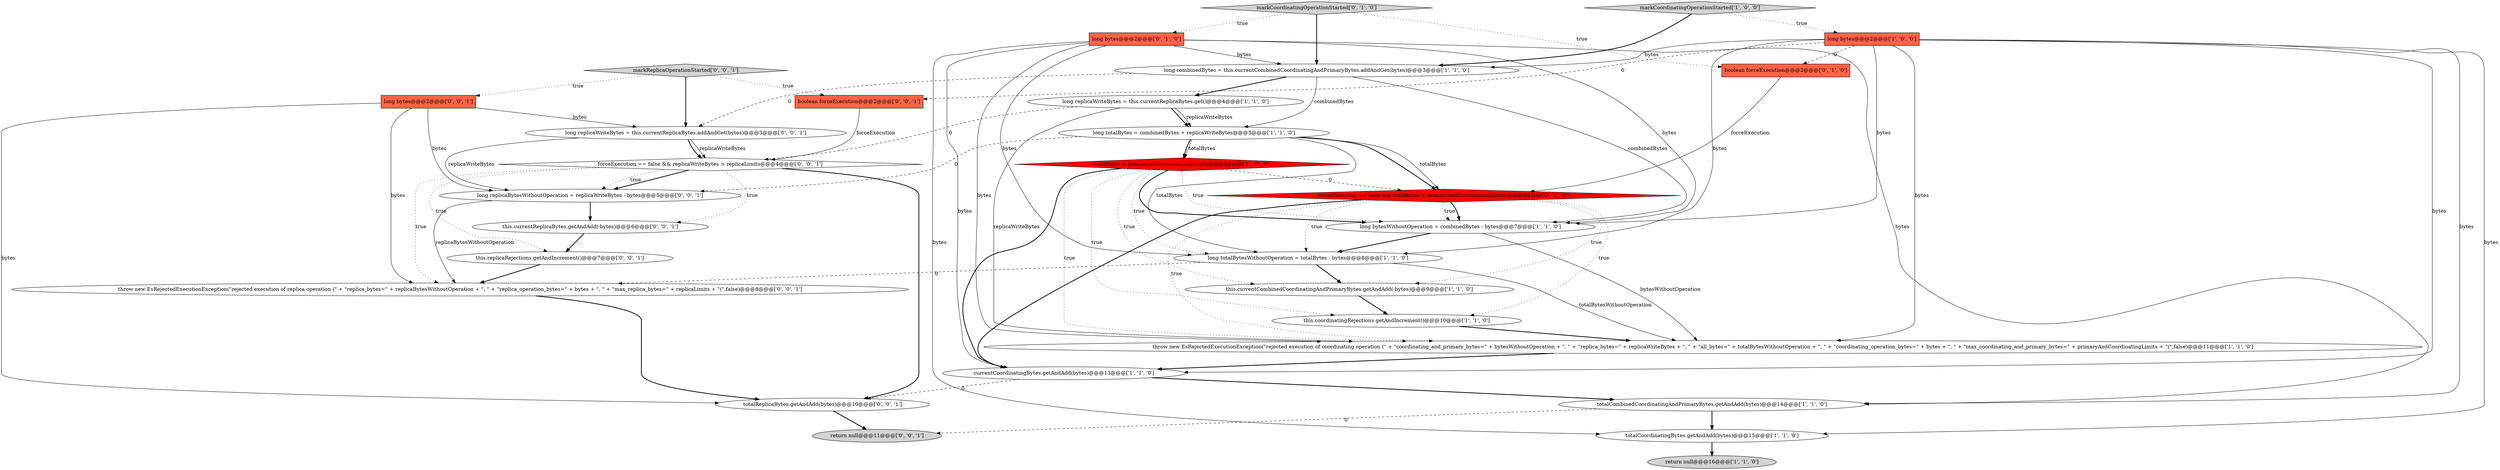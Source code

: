 digraph {
21 [style = filled, label = "forceExecution == false && replicaWriteBytes > replicaLimits@@@4@@@['0', '0', '1']", fillcolor = white, shape = diamond image = "AAA0AAABBB3BBB"];
19 [style = filled, label = "long replicaBytesWithoutOperation = replicaWriteBytes - bytes@@@5@@@['0', '0', '1']", fillcolor = white, shape = ellipse image = "AAA0AAABBB3BBB"];
7 [style = filled, label = "long totalBytesWithoutOperation = totalBytes - bytes@@@8@@@['1', '1', '0']", fillcolor = white, shape = ellipse image = "AAA0AAABBB1BBB"];
10 [style = filled, label = "return null@@@16@@@['1', '1', '0']", fillcolor = lightgray, shape = ellipse image = "AAA0AAABBB1BBB"];
2 [style = filled, label = "throw new EsRejectedExecutionException(\"rejected execution of coordinating operation (\" + \"coordinating_and_primary_bytes=\" + bytesWithoutOperation + \", \" + \"replica_bytes=\" + replicaWriteBytes + \", \" + \"all_bytes=\" + totalBytesWithoutOperation + \", \" + \"coordinating_operation_bytes=\" + bytes + \", \" + \"max_coordinating_and_primary_bytes=\" + primaryAndCoordinatingLimits + \"(\",false)@@@11@@@['1', '1', '0']", fillcolor = white, shape = ellipse image = "AAA0AAABBB1BBB"];
4 [style = filled, label = "totalCoordinatingBytes.getAndAdd(bytes)@@@15@@@['1', '1', '0']", fillcolor = white, shape = ellipse image = "AAA0AAABBB1BBB"];
5 [style = filled, label = "long bytes@@@2@@@['1', '0', '0']", fillcolor = tomato, shape = box image = "AAA1AAABBB1BBB"];
6 [style = filled, label = "currentCoordinatingBytes.getAndAdd(bytes)@@@13@@@['1', '1', '0']", fillcolor = white, shape = ellipse image = "AAA0AAABBB1BBB"];
13 [style = filled, label = "totalBytes > primaryAndCoordinatingLimits@@@6@@@['1', '0', '0']", fillcolor = red, shape = diamond image = "AAA1AAABBB1BBB"];
14 [style = filled, label = "totalCombinedCoordinatingAndPrimaryBytes.getAndAdd(bytes)@@@14@@@['1', '1', '0']", fillcolor = white, shape = ellipse image = "AAA0AAABBB1BBB"];
24 [style = filled, label = "totalReplicaBytes.getAndAdd(bytes)@@@10@@@['0', '0', '1']", fillcolor = white, shape = ellipse image = "AAA0AAABBB3BBB"];
25 [style = filled, label = "this.currentReplicaBytes.getAndAdd(-bytes)@@@6@@@['0', '0', '1']", fillcolor = white, shape = ellipse image = "AAA0AAABBB3BBB"];
16 [style = filled, label = "forceExecution == false && totalBytes > primaryAndCoordinatingLimits@@@6@@@['0', '1', '0']", fillcolor = red, shape = diamond image = "AAA1AAABBB2BBB"];
9 [style = filled, label = "long combinedBytes = this.currentCombinedCoordinatingAndPrimaryBytes.addAndGet(bytes)@@@3@@@['1', '1', '0']", fillcolor = white, shape = ellipse image = "AAA0AAABBB1BBB"];
23 [style = filled, label = "long replicaWriteBytes = this.currentReplicaBytes.addAndGet(bytes)@@@3@@@['0', '0', '1']", fillcolor = white, shape = ellipse image = "AAA0AAABBB3BBB"];
28 [style = filled, label = "this.replicaRejections.getAndIncrement()@@@7@@@['0', '0', '1']", fillcolor = white, shape = ellipse image = "AAA0AAABBB3BBB"];
3 [style = filled, label = "this.coordinatingRejections.getAndIncrement()@@@10@@@['1', '1', '0']", fillcolor = white, shape = ellipse image = "AAA0AAABBB1BBB"];
29 [style = filled, label = "throw new EsRejectedExecutionException(\"rejected execution of replica operation (\" + \"replica_bytes=\" + replicaBytesWithoutOperation + \", \" + \"replica_operation_bytes=\" + bytes + \", \" + \"max_replica_bytes=\" + replicaLimits + \"(\",false)@@@8@@@['0', '0', '1']", fillcolor = white, shape = ellipse image = "AAA0AAABBB3BBB"];
12 [style = filled, label = "markCoordinatingOperationStarted['1', '0', '0']", fillcolor = lightgray, shape = diamond image = "AAA0AAABBB1BBB"];
26 [style = filled, label = "boolean forceExecution@@@2@@@['0', '0', '1']", fillcolor = tomato, shape = box image = "AAA0AAABBB3BBB"];
15 [style = filled, label = "long bytes@@@2@@@['0', '1', '0']", fillcolor = tomato, shape = box image = "AAA0AAABBB2BBB"];
27 [style = filled, label = "markReplicaOperationStarted['0', '0', '1']", fillcolor = lightgray, shape = diamond image = "AAA0AAABBB3BBB"];
18 [style = filled, label = "boolean forceExecution@@@2@@@['0', '1', '0']", fillcolor = tomato, shape = box image = "AAA1AAABBB2BBB"];
8 [style = filled, label = "long replicaWriteBytes = this.currentReplicaBytes.get()@@@4@@@['1', '1', '0']", fillcolor = white, shape = ellipse image = "AAA0AAABBB1BBB"];
17 [style = filled, label = "markCoordinatingOperationStarted['0', '1', '0']", fillcolor = lightgray, shape = diamond image = "AAA0AAABBB2BBB"];
0 [style = filled, label = "this.currentCombinedCoordinatingAndPrimaryBytes.getAndAdd(-bytes)@@@9@@@['1', '1', '0']", fillcolor = white, shape = ellipse image = "AAA0AAABBB1BBB"];
11 [style = filled, label = "long totalBytes = combinedBytes + replicaWriteBytes@@@5@@@['1', '1', '0']", fillcolor = white, shape = ellipse image = "AAA0AAABBB1BBB"];
22 [style = filled, label = "return null@@@11@@@['0', '0', '1']", fillcolor = lightgray, shape = ellipse image = "AAA0AAABBB3BBB"];
1 [style = filled, label = "long bytesWithoutOperation = combinedBytes - bytes@@@7@@@['1', '1', '0']", fillcolor = white, shape = ellipse image = "AAA0AAABBB1BBB"];
20 [style = filled, label = "long bytes@@@2@@@['0', '0', '1']", fillcolor = tomato, shape = box image = "AAA0AAABBB3BBB"];
2->6 [style = bold, label=""];
17->9 [style = bold, label=""];
20->23 [style = solid, label="bytes"];
5->7 [style = solid, label="bytes"];
21->24 [style = bold, label=""];
12->9 [style = bold, label=""];
13->1 [style = bold, label=""];
16->7 [style = dotted, label="true"];
23->21 [style = solid, label="replicaWriteBytes"];
1->2 [style = solid, label="bytesWithoutOperation"];
17->15 [style = dotted, label="true"];
5->14 [style = solid, label="bytes"];
15->1 [style = solid, label="bytes"];
11->13 [style = bold, label=""];
8->11 [style = bold, label=""];
8->2 [style = solid, label="replicaWriteBytes"];
0->3 [style = bold, label=""];
11->16 [style = bold, label=""];
25->28 [style = bold, label=""];
20->24 [style = solid, label="bytes"];
21->19 [style = bold, label=""];
13->3 [style = dotted, label="true"];
5->26 [style = dashed, label="0"];
16->6 [style = bold, label=""];
21->29 [style = dotted, label="true"];
14->22 [style = dashed, label="0"];
15->2 [style = solid, label="bytes"];
7->0 [style = bold, label=""];
13->7 [style = dotted, label="true"];
9->8 [style = bold, label=""];
21->28 [style = dotted, label="true"];
9->23 [style = dashed, label="0"];
19->25 [style = bold, label=""];
9->1 [style = solid, label="combinedBytes"];
5->1 [style = solid, label="bytes"];
15->9 [style = solid, label="bytes"];
18->16 [style = solid, label="forceExecution"];
9->11 [style = solid, label="combinedBytes"];
3->2 [style = bold, label=""];
16->1 [style = dotted, label="true"];
13->0 [style = dotted, label="true"];
27->20 [style = dotted, label="true"];
5->6 [style = solid, label="bytes"];
20->19 [style = solid, label="bytes"];
5->2 [style = solid, label="bytes"];
11->7 [style = solid, label="totalBytes"];
14->4 [style = bold, label=""];
4->10 [style = bold, label=""];
28->29 [style = bold, label=""];
17->18 [style = dotted, label="true"];
20->29 [style = solid, label="bytes"];
5->9 [style = solid, label="bytes"];
1->7 [style = bold, label=""];
13->2 [style = dotted, label="true"];
21->25 [style = dotted, label="true"];
15->4 [style = solid, label="bytes"];
7->2 [style = solid, label="totalBytesWithoutOperation"];
16->1 [style = bold, label=""];
11->13 [style = solid, label="totalBytes"];
11->16 [style = solid, label="totalBytes"];
23->19 [style = solid, label="replicaWriteBytes"];
8->11 [style = solid, label="replicaWriteBytes"];
26->21 [style = solid, label="forceExecution"];
13->6 [style = bold, label=""];
13->16 [style = dashed, label="0"];
15->7 [style = solid, label="bytes"];
15->6 [style = solid, label="bytes"];
16->2 [style = dotted, label="true"];
27->26 [style = dotted, label="true"];
8->21 [style = dashed, label="0"];
5->18 [style = dashed, label="0"];
24->22 [style = bold, label=""];
15->14 [style = solid, label="bytes"];
16->3 [style = dotted, label="true"];
6->14 [style = bold, label=""];
13->1 [style = dotted, label="true"];
16->0 [style = dotted, label="true"];
23->21 [style = bold, label=""];
12->5 [style = dotted, label="true"];
11->19 [style = dashed, label="0"];
6->24 [style = dashed, label="0"];
21->19 [style = dotted, label="true"];
5->4 [style = solid, label="bytes"];
27->23 [style = bold, label=""];
7->29 [style = dashed, label="0"];
29->24 [style = bold, label=""];
19->29 [style = solid, label="replicaBytesWithoutOperation"];
}

